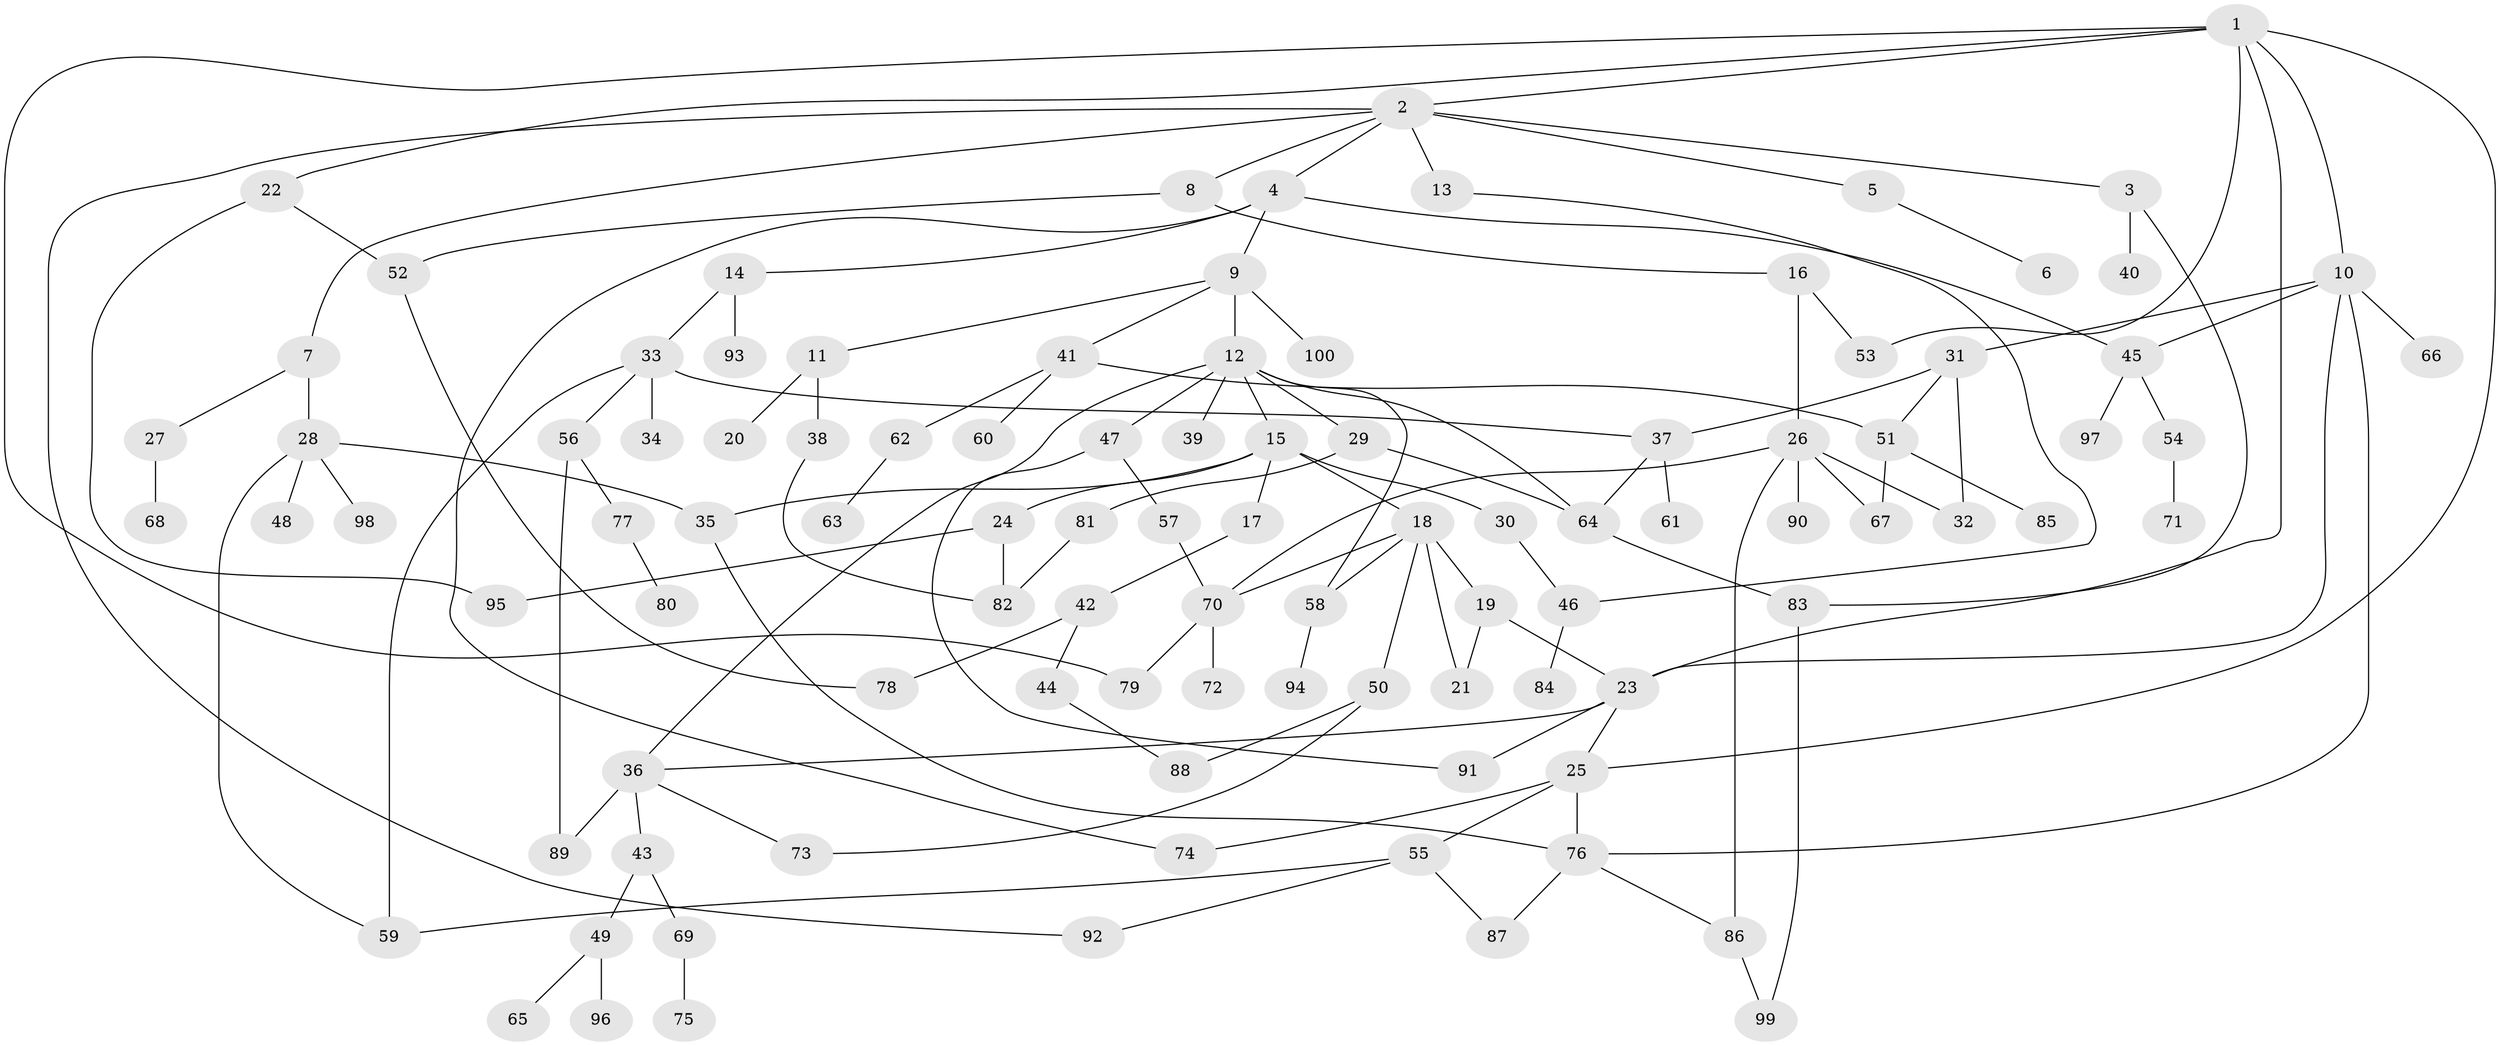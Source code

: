 // coarse degree distribution, {2: 0.22, 7: 0.04, 5: 0.08, 6: 0.04, 3: 0.3, 4: 0.12, 1: 0.14, 8: 0.06}
// Generated by graph-tools (version 1.1) at 2025/36/03/04/25 23:36:05]
// undirected, 100 vertices, 137 edges
graph export_dot {
  node [color=gray90,style=filled];
  1;
  2;
  3;
  4;
  5;
  6;
  7;
  8;
  9;
  10;
  11;
  12;
  13;
  14;
  15;
  16;
  17;
  18;
  19;
  20;
  21;
  22;
  23;
  24;
  25;
  26;
  27;
  28;
  29;
  30;
  31;
  32;
  33;
  34;
  35;
  36;
  37;
  38;
  39;
  40;
  41;
  42;
  43;
  44;
  45;
  46;
  47;
  48;
  49;
  50;
  51;
  52;
  53;
  54;
  55;
  56;
  57;
  58;
  59;
  60;
  61;
  62;
  63;
  64;
  65;
  66;
  67;
  68;
  69;
  70;
  71;
  72;
  73;
  74;
  75;
  76;
  77;
  78;
  79;
  80;
  81;
  82;
  83;
  84;
  85;
  86;
  87;
  88;
  89;
  90;
  91;
  92;
  93;
  94;
  95;
  96;
  97;
  98;
  99;
  100;
  1 -- 2;
  1 -- 10;
  1 -- 22;
  1 -- 25;
  1 -- 23;
  1 -- 79;
  1 -- 53;
  2 -- 3;
  2 -- 4;
  2 -- 5;
  2 -- 7;
  2 -- 8;
  2 -- 13;
  2 -- 92;
  3 -- 40;
  3 -- 83;
  4 -- 9;
  4 -- 14;
  4 -- 45;
  4 -- 74;
  5 -- 6;
  7 -- 27;
  7 -- 28;
  8 -- 16;
  8 -- 52;
  9 -- 11;
  9 -- 12;
  9 -- 41;
  9 -- 100;
  10 -- 31;
  10 -- 66;
  10 -- 76;
  10 -- 45;
  10 -- 23;
  11 -- 20;
  11 -- 38;
  12 -- 15;
  12 -- 29;
  12 -- 36;
  12 -- 39;
  12 -- 47;
  12 -- 58;
  12 -- 64;
  13 -- 46;
  14 -- 33;
  14 -- 93;
  15 -- 17;
  15 -- 18;
  15 -- 24;
  15 -- 30;
  15 -- 35;
  16 -- 26;
  16 -- 53;
  17 -- 42;
  18 -- 19;
  18 -- 50;
  18 -- 70;
  18 -- 21;
  18 -- 58;
  19 -- 21;
  19 -- 23;
  22 -- 52;
  22 -- 95;
  23 -- 25;
  23 -- 91;
  23 -- 36;
  24 -- 95;
  24 -- 82;
  25 -- 55;
  25 -- 74;
  25 -- 76;
  26 -- 90;
  26 -- 67;
  26 -- 32;
  26 -- 70;
  26 -- 86;
  27 -- 68;
  28 -- 35;
  28 -- 48;
  28 -- 98;
  28 -- 59;
  29 -- 81;
  29 -- 64;
  30 -- 46;
  31 -- 32;
  31 -- 37;
  31 -- 51;
  33 -- 34;
  33 -- 37;
  33 -- 56;
  33 -- 59;
  35 -- 76;
  36 -- 43;
  36 -- 73;
  36 -- 89;
  37 -- 61;
  37 -- 64;
  38 -- 82;
  41 -- 51;
  41 -- 60;
  41 -- 62;
  42 -- 44;
  42 -- 78;
  43 -- 49;
  43 -- 69;
  44 -- 88;
  45 -- 54;
  45 -- 97;
  46 -- 84;
  47 -- 57;
  47 -- 91;
  49 -- 65;
  49 -- 96;
  50 -- 73;
  50 -- 88;
  51 -- 67;
  51 -- 85;
  52 -- 78;
  54 -- 71;
  55 -- 92;
  55 -- 87;
  55 -- 59;
  56 -- 77;
  56 -- 89;
  57 -- 70;
  58 -- 94;
  62 -- 63;
  64 -- 83;
  69 -- 75;
  70 -- 72;
  70 -- 79;
  76 -- 86;
  76 -- 87;
  77 -- 80;
  81 -- 82;
  83 -- 99;
  86 -- 99;
}
